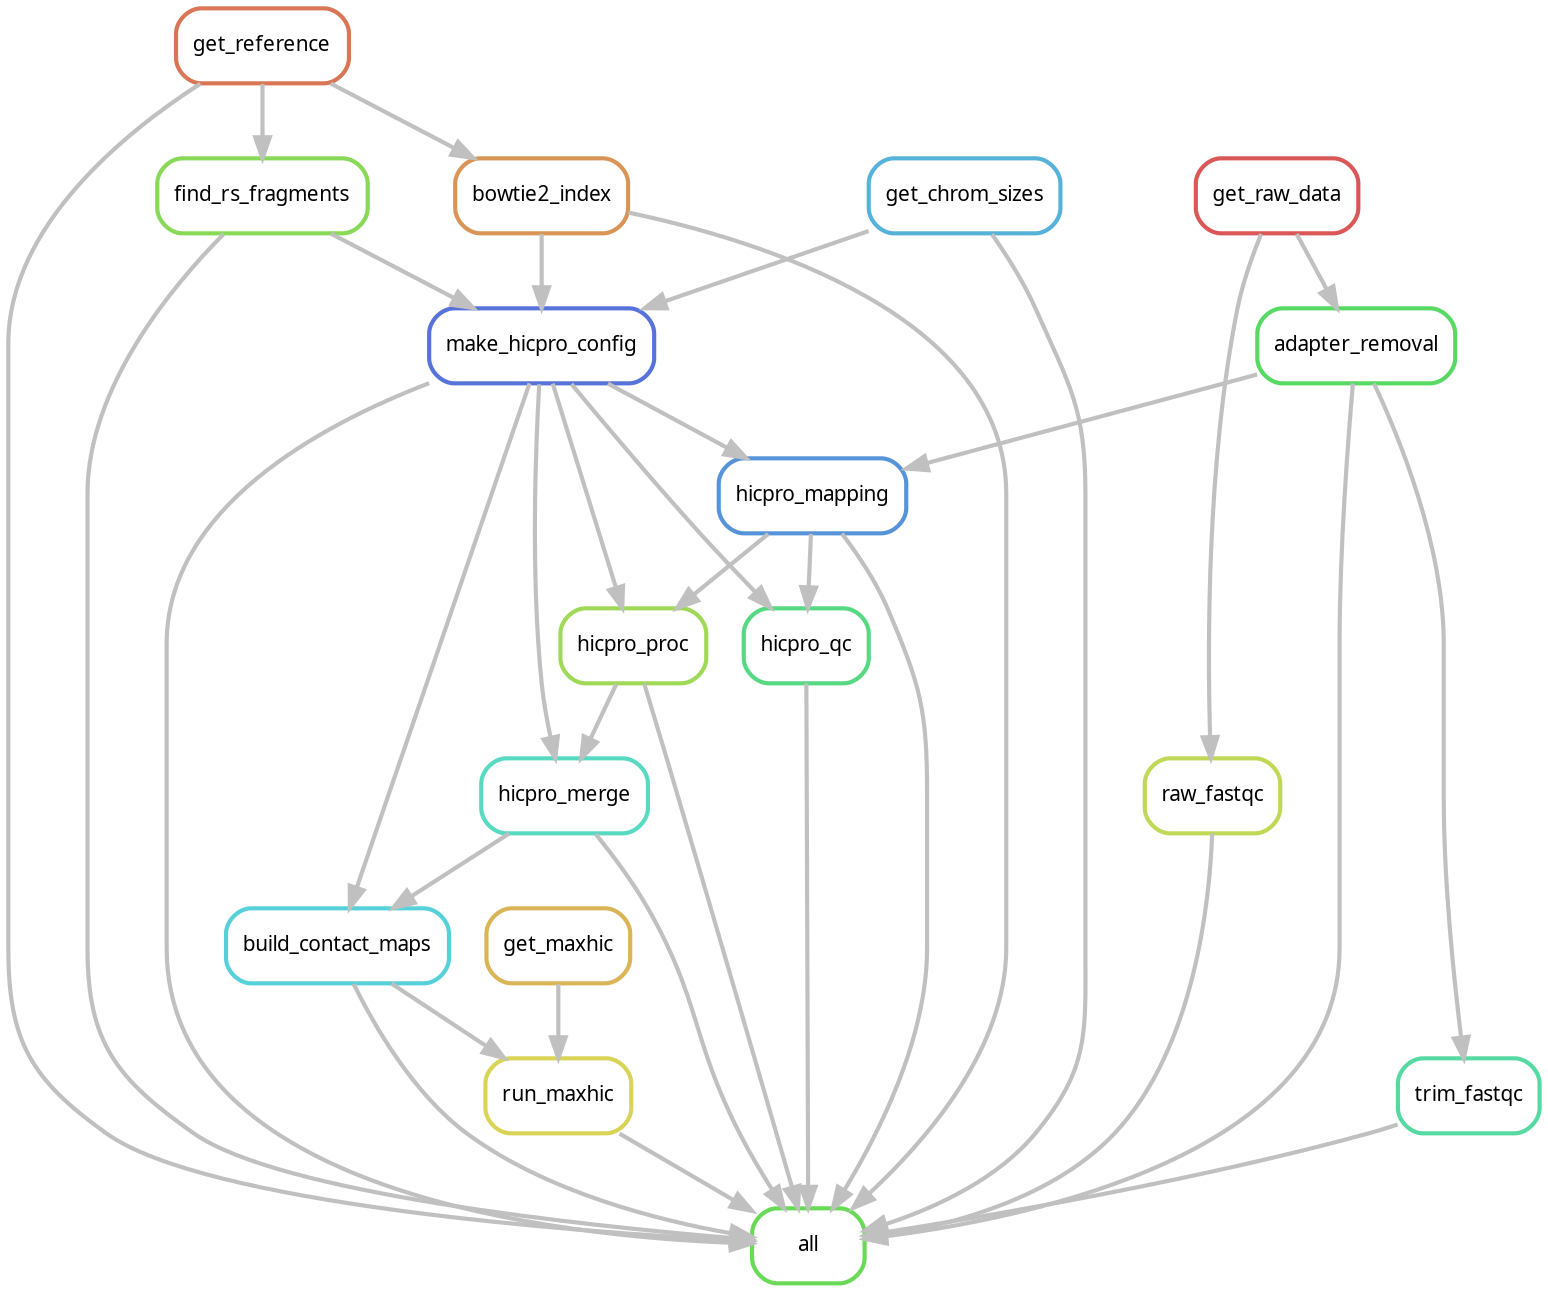 digraph snakemake_dag {
    graph[bgcolor=white, margin=0];
    node[shape=box, style=rounded, fontname=sans,                 fontsize=10, penwidth=2];
    edge[penwidth=2, color=grey];
	0[label = "all", color = "0.31 0.6 0.85", style="rounded"];
	1[label = "trim_fastqc", color = "0.43 0.6 0.85", style="rounded"];
	2[label = "bowtie2_index", color = "0.08 0.6 0.85", style="rounded"];
	3[label = "adapter_removal", color = "0.35 0.6 0.85", style="rounded"];
	4[label = "build_contact_maps", color = "0.51 0.6 0.85", style="rounded"];
	5[label = "hicpro_mapping", color = "0.59 0.6 0.85", style="rounded"];
	6[label = "hicpro_proc", color = "0.24 0.6 0.85", style="rounded"];
	7[label = "raw_fastqc", color = "0.20 0.6 0.85", style="rounded"];
	8[label = "run_maxhic", color = "0.16 0.6 0.85", style="rounded"];
	9[label = "find_rs_fragments", color = "0.27 0.6 0.85", style="rounded"];
	10[label = "hicpro_merge", color = "0.47 0.6 0.85", style="rounded"];
	11[label = "hicpro_qc", color = "0.39 0.6 0.85", style="rounded"];
	12[label = "get_reference", color = "0.04 0.6 0.85", style="rounded"];
	13[label = "get_chrom_sizes", color = "0.55 0.6 0.85", style="rounded"];
	14[label = "make_hicpro_config", color = "0.63 0.6 0.85", style="rounded"];
	15[label = "get_raw_data", color = "0.00 0.6 0.85", style="rounded"];
	16[label = "get_maxhic", color = "0.12 0.6 0.85", style="rounded"];
	12 -> 0
	8 -> 0
	2 -> 0
	7 -> 0
	6 -> 0
	9 -> 0
	14 -> 0
	11 -> 0
	3 -> 0
	1 -> 0
	4 -> 0
	13 -> 0
	5 -> 0
	10 -> 0
	3 -> 1
	12 -> 2
	15 -> 3
	10 -> 4
	14 -> 4
	3 -> 5
	14 -> 5
	5 -> 6
	14 -> 6
	15 -> 7
	4 -> 8
	16 -> 8
	12 -> 9
	14 -> 10
	6 -> 10
	5 -> 11
	14 -> 11
	13 -> 14
	2 -> 14
	9 -> 14
}            
